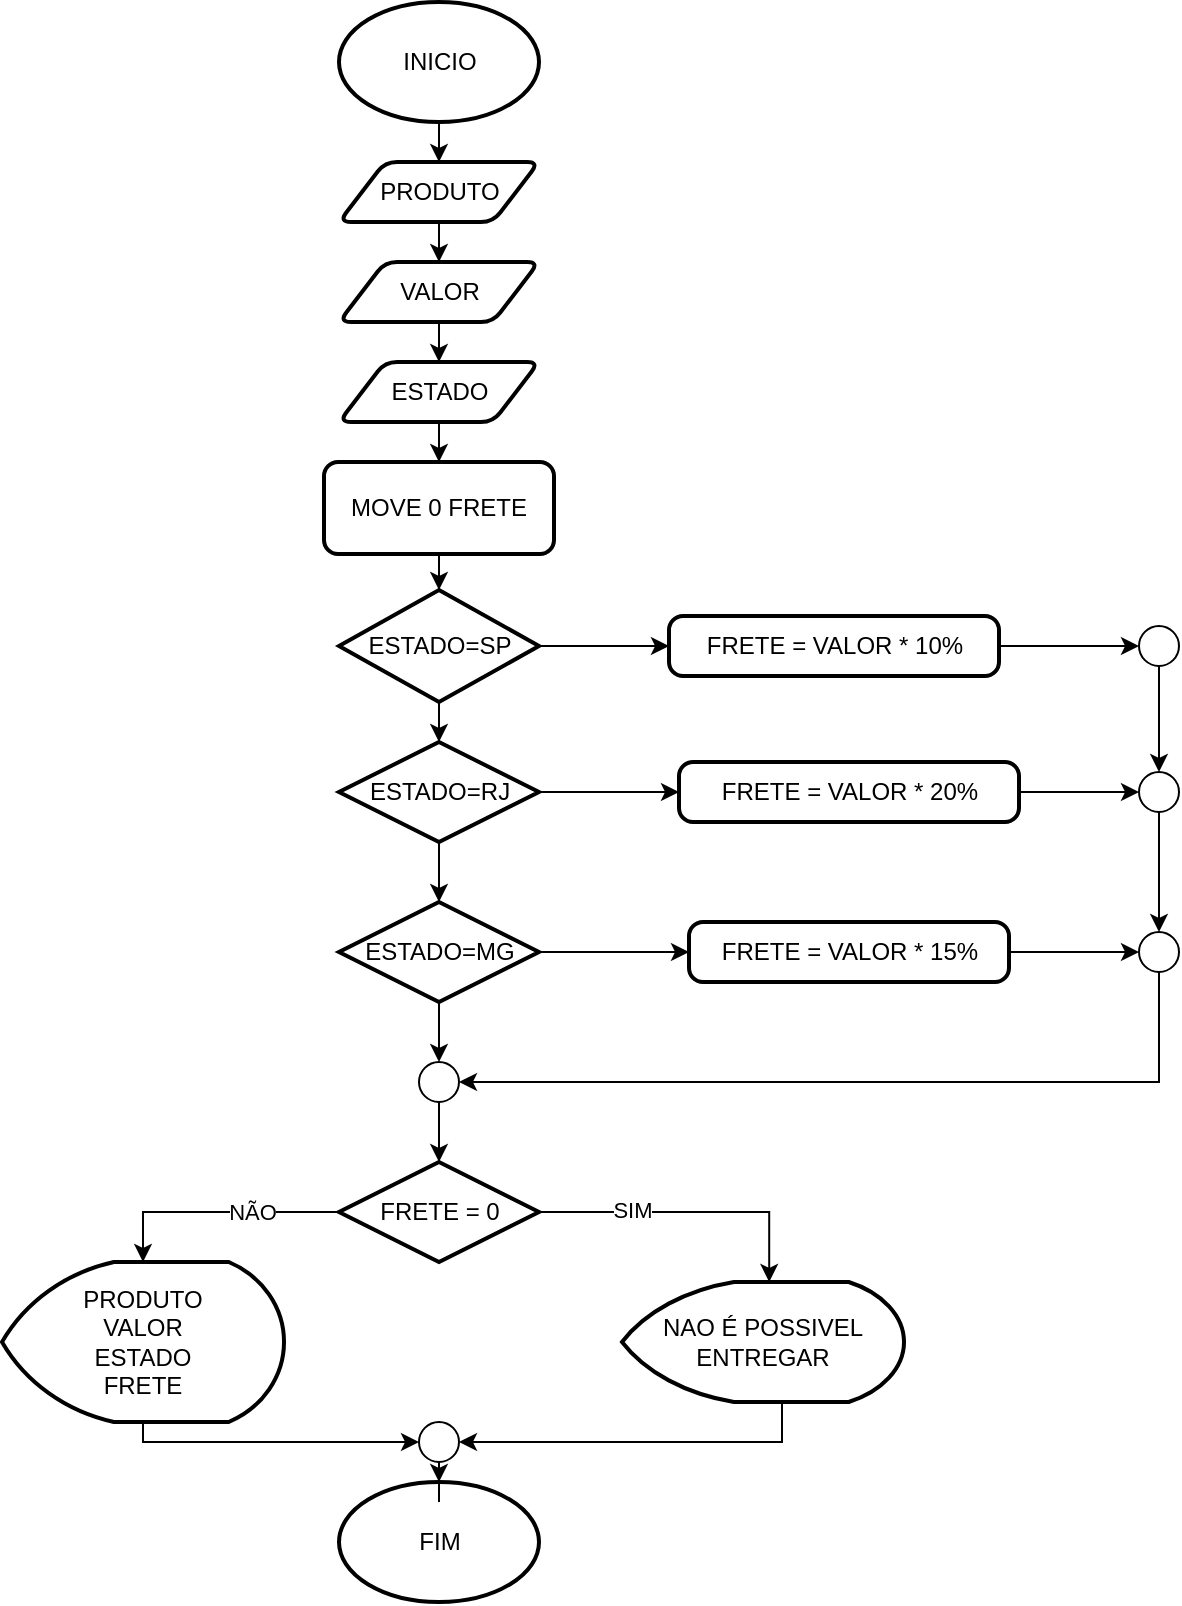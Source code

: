 <mxfile version="25.0.3">
  <diagram name="Página-1" id="oC2Louj4Pi4abNqRrnE7">
    <mxGraphModel dx="2390" dy="1300" grid="1" gridSize="10" guides="1" tooltips="1" connect="1" arrows="1" fold="1" page="1" pageScale="1" pageWidth="1169" pageHeight="827" math="0" shadow="0">
      <root>
        <mxCell id="0" />
        <mxCell id="1" parent="0" />
        <mxCell id="GxlFQaXuDz2sUsKo4eip-1" value="FIM" style="strokeWidth=2;html=1;shape=mxgraph.flowchart.start_1;whiteSpace=wrap;" vertex="1" parent="1">
          <mxGeometry x="458.5" y="755" width="100" height="60" as="geometry" />
        </mxCell>
        <mxCell id="GxlFQaXuDz2sUsKo4eip-6" style="edgeStyle=orthogonalEdgeStyle;rounded=0;orthogonalLoop=1;jettySize=auto;html=1;exitX=0.5;exitY=1;exitDx=0;exitDy=0;exitPerimeter=0;" edge="1" parent="1" source="GxlFQaXuDz2sUsKo4eip-2" target="GxlFQaXuDz2sUsKo4eip-3">
          <mxGeometry relative="1" as="geometry" />
        </mxCell>
        <mxCell id="GxlFQaXuDz2sUsKo4eip-2" value="INICIO" style="strokeWidth=2;html=1;shape=mxgraph.flowchart.start_1;whiteSpace=wrap;" vertex="1" parent="1">
          <mxGeometry x="458.5" y="15" width="100" height="60" as="geometry" />
        </mxCell>
        <mxCell id="GxlFQaXuDz2sUsKo4eip-7" style="edgeStyle=orthogonalEdgeStyle;rounded=0;orthogonalLoop=1;jettySize=auto;html=1;exitX=0.5;exitY=1;exitDx=0;exitDy=0;" edge="1" parent="1" source="GxlFQaXuDz2sUsKo4eip-3" target="GxlFQaXuDz2sUsKo4eip-4">
          <mxGeometry relative="1" as="geometry" />
        </mxCell>
        <mxCell id="GxlFQaXuDz2sUsKo4eip-3" value="PRODUTO" style="shape=parallelogram;html=1;strokeWidth=2;perimeter=parallelogramPerimeter;whiteSpace=wrap;rounded=1;arcSize=12;size=0.23;" vertex="1" parent="1">
          <mxGeometry x="458.5" y="95" width="100" height="30" as="geometry" />
        </mxCell>
        <mxCell id="GxlFQaXuDz2sUsKo4eip-8" style="edgeStyle=orthogonalEdgeStyle;rounded=0;orthogonalLoop=1;jettySize=auto;html=1;exitX=0.5;exitY=1;exitDx=0;exitDy=0;" edge="1" parent="1" source="GxlFQaXuDz2sUsKo4eip-4" target="GxlFQaXuDz2sUsKo4eip-5">
          <mxGeometry relative="1" as="geometry" />
        </mxCell>
        <mxCell id="GxlFQaXuDz2sUsKo4eip-4" value="VALOR" style="shape=parallelogram;html=1;strokeWidth=2;perimeter=parallelogramPerimeter;whiteSpace=wrap;rounded=1;arcSize=12;size=0.23;" vertex="1" parent="1">
          <mxGeometry x="458.5" y="145" width="100" height="30" as="geometry" />
        </mxCell>
        <mxCell id="GxlFQaXuDz2sUsKo4eip-5" value="ESTADO" style="shape=parallelogram;html=1;strokeWidth=2;perimeter=parallelogramPerimeter;whiteSpace=wrap;rounded=1;arcSize=12;size=0.23;" vertex="1" parent="1">
          <mxGeometry x="458.5" y="195" width="100" height="30" as="geometry" />
        </mxCell>
        <mxCell id="GxlFQaXuDz2sUsKo4eip-10" style="edgeStyle=orthogonalEdgeStyle;rounded=0;orthogonalLoop=1;jettySize=auto;html=1;entryX=0.5;entryY=0;entryDx=0;entryDy=0;" edge="1" parent="1" source="GxlFQaXuDz2sUsKo4eip-5" target="GxlFQaXuDz2sUsKo4eip-11">
          <mxGeometry relative="1" as="geometry">
            <mxPoint x="508.5" y="375" as="targetPoint" />
          </mxGeometry>
        </mxCell>
        <mxCell id="GxlFQaXuDz2sUsKo4eip-21" style="edgeStyle=orthogonalEdgeStyle;rounded=0;orthogonalLoop=1;jettySize=auto;html=1;exitX=0.5;exitY=1;exitDx=0;exitDy=0;" edge="1" parent="1" source="GxlFQaXuDz2sUsKo4eip-11" target="GxlFQaXuDz2sUsKo4eip-12">
          <mxGeometry relative="1" as="geometry" />
        </mxCell>
        <mxCell id="GxlFQaXuDz2sUsKo4eip-11" value="MOVE 0 FRETE" style="rounded=1;whiteSpace=wrap;html=1;absoluteArcSize=1;arcSize=14;strokeWidth=2;" vertex="1" parent="1">
          <mxGeometry x="451" y="245" width="115" height="46" as="geometry" />
        </mxCell>
        <mxCell id="GxlFQaXuDz2sUsKo4eip-18" style="edgeStyle=orthogonalEdgeStyle;rounded=0;orthogonalLoop=1;jettySize=auto;html=1;entryX=0;entryY=0.5;entryDx=0;entryDy=0;" edge="1" parent="1" source="GxlFQaXuDz2sUsKo4eip-12" target="GxlFQaXuDz2sUsKo4eip-15">
          <mxGeometry relative="1" as="geometry" />
        </mxCell>
        <mxCell id="GxlFQaXuDz2sUsKo4eip-22" style="edgeStyle=orthogonalEdgeStyle;rounded=0;orthogonalLoop=1;jettySize=auto;html=1;exitX=0.5;exitY=1;exitDx=0;exitDy=0;exitPerimeter=0;" edge="1" parent="1" source="GxlFQaXuDz2sUsKo4eip-12" target="GxlFQaXuDz2sUsKo4eip-13">
          <mxGeometry relative="1" as="geometry" />
        </mxCell>
        <mxCell id="GxlFQaXuDz2sUsKo4eip-12" value="ESTADO=SP" style="strokeWidth=2;html=1;shape=mxgraph.flowchart.decision;whiteSpace=wrap;" vertex="1" parent="1">
          <mxGeometry x="458.5" y="309" width="100" height="56" as="geometry" />
        </mxCell>
        <mxCell id="GxlFQaXuDz2sUsKo4eip-19" style="edgeStyle=orthogonalEdgeStyle;rounded=0;orthogonalLoop=1;jettySize=auto;html=1;entryX=0;entryY=0.5;entryDx=0;entryDy=0;" edge="1" parent="1" source="GxlFQaXuDz2sUsKo4eip-13" target="GxlFQaXuDz2sUsKo4eip-16">
          <mxGeometry relative="1" as="geometry" />
        </mxCell>
        <mxCell id="GxlFQaXuDz2sUsKo4eip-23" style="edgeStyle=orthogonalEdgeStyle;rounded=0;orthogonalLoop=1;jettySize=auto;html=1;exitX=0.5;exitY=1;exitDx=0;exitDy=0;exitPerimeter=0;" edge="1" parent="1" source="GxlFQaXuDz2sUsKo4eip-13" target="GxlFQaXuDz2sUsKo4eip-14">
          <mxGeometry relative="1" as="geometry" />
        </mxCell>
        <mxCell id="GxlFQaXuDz2sUsKo4eip-13" value="ESTADO=RJ" style="strokeWidth=2;html=1;shape=mxgraph.flowchart.decision;whiteSpace=wrap;" vertex="1" parent="1">
          <mxGeometry x="458.5" y="385" width="100" height="50" as="geometry" />
        </mxCell>
        <mxCell id="GxlFQaXuDz2sUsKo4eip-20" style="edgeStyle=orthogonalEdgeStyle;rounded=0;orthogonalLoop=1;jettySize=auto;html=1;" edge="1" parent="1" source="GxlFQaXuDz2sUsKo4eip-14" target="GxlFQaXuDz2sUsKo4eip-17">
          <mxGeometry relative="1" as="geometry" />
        </mxCell>
        <mxCell id="GxlFQaXuDz2sUsKo4eip-14" value="ESTADO=MG" style="strokeWidth=2;html=1;shape=mxgraph.flowchart.decision;whiteSpace=wrap;" vertex="1" parent="1">
          <mxGeometry x="458.5" y="465" width="100" height="50" as="geometry" />
        </mxCell>
        <mxCell id="GxlFQaXuDz2sUsKo4eip-15" value="FRETE = VALOR * 10%" style="rounded=1;whiteSpace=wrap;html=1;absoluteArcSize=1;arcSize=14;strokeWidth=2;" vertex="1" parent="1">
          <mxGeometry x="623.5" y="322" width="165" height="30" as="geometry" />
        </mxCell>
        <mxCell id="GxlFQaXuDz2sUsKo4eip-16" value="FRETE = VALOR * 20%" style="rounded=1;whiteSpace=wrap;html=1;absoluteArcSize=1;arcSize=14;strokeWidth=2;" vertex="1" parent="1">
          <mxGeometry x="628.5" y="395" width="170" height="30" as="geometry" />
        </mxCell>
        <mxCell id="GxlFQaXuDz2sUsKo4eip-17" value="FRETE = VALOR * 15%" style="rounded=1;whiteSpace=wrap;html=1;absoluteArcSize=1;arcSize=14;strokeWidth=2;" vertex="1" parent="1">
          <mxGeometry x="633.5" y="475" width="160" height="30" as="geometry" />
        </mxCell>
        <mxCell id="GxlFQaXuDz2sUsKo4eip-29" style="edgeStyle=orthogonalEdgeStyle;rounded=0;orthogonalLoop=1;jettySize=auto;html=1;" edge="1" parent="1" source="GxlFQaXuDz2sUsKo4eip-24" target="GxlFQaXuDz2sUsKo4eip-25">
          <mxGeometry relative="1" as="geometry" />
        </mxCell>
        <mxCell id="GxlFQaXuDz2sUsKo4eip-24" value="" style="strokeWidth=1;html=1;shape=mxgraph.flowchart.start_2;whiteSpace=wrap;" vertex="1" parent="1">
          <mxGeometry x="858.5" y="327" width="20" height="20" as="geometry" />
        </mxCell>
        <mxCell id="GxlFQaXuDz2sUsKo4eip-25" value="" style="strokeWidth=1;html=1;shape=mxgraph.flowchart.start_2;whiteSpace=wrap;" vertex="1" parent="1">
          <mxGeometry x="858.5" y="400" width="20" height="20" as="geometry" />
        </mxCell>
        <mxCell id="GxlFQaXuDz2sUsKo4eip-32" style="edgeStyle=orthogonalEdgeStyle;rounded=0;orthogonalLoop=1;jettySize=auto;html=1;exitX=0.5;exitY=1;exitDx=0;exitDy=0;exitPerimeter=0;entryX=1;entryY=0.5;entryDx=0;entryDy=0;entryPerimeter=0;" edge="1" parent="1" source="GxlFQaXuDz2sUsKo4eip-26" target="GxlFQaXuDz2sUsKo4eip-33">
          <mxGeometry relative="1" as="geometry">
            <mxPoint x="850" y="745" as="targetPoint" />
          </mxGeometry>
        </mxCell>
        <mxCell id="GxlFQaXuDz2sUsKo4eip-26" value="" style="strokeWidth=1;html=1;shape=mxgraph.flowchart.start_2;whiteSpace=wrap;" vertex="1" parent="1">
          <mxGeometry x="858.5" y="480" width="20" height="20" as="geometry" />
        </mxCell>
        <mxCell id="GxlFQaXuDz2sUsKo4eip-27" style="edgeStyle=orthogonalEdgeStyle;rounded=0;orthogonalLoop=1;jettySize=auto;html=1;exitX=1;exitY=0.5;exitDx=0;exitDy=0;entryX=0;entryY=0.5;entryDx=0;entryDy=0;entryPerimeter=0;" edge="1" parent="1" source="GxlFQaXuDz2sUsKo4eip-15" target="GxlFQaXuDz2sUsKo4eip-24">
          <mxGeometry relative="1" as="geometry" />
        </mxCell>
        <mxCell id="GxlFQaXuDz2sUsKo4eip-28" style="edgeStyle=orthogonalEdgeStyle;rounded=0;orthogonalLoop=1;jettySize=auto;html=1;exitX=1;exitY=0.5;exitDx=0;exitDy=0;entryX=0;entryY=0.5;entryDx=0;entryDy=0;entryPerimeter=0;" edge="1" parent="1" source="GxlFQaXuDz2sUsKo4eip-16" target="GxlFQaXuDz2sUsKo4eip-25">
          <mxGeometry relative="1" as="geometry" />
        </mxCell>
        <mxCell id="GxlFQaXuDz2sUsKo4eip-30" style="edgeStyle=orthogonalEdgeStyle;rounded=0;orthogonalLoop=1;jettySize=auto;html=1;exitX=0.5;exitY=1;exitDx=0;exitDy=0;exitPerimeter=0;entryX=0.5;entryY=0;entryDx=0;entryDy=0;entryPerimeter=0;" edge="1" parent="1" source="GxlFQaXuDz2sUsKo4eip-25" target="GxlFQaXuDz2sUsKo4eip-26">
          <mxGeometry relative="1" as="geometry" />
        </mxCell>
        <mxCell id="GxlFQaXuDz2sUsKo4eip-31" style="edgeStyle=orthogonalEdgeStyle;rounded=0;orthogonalLoop=1;jettySize=auto;html=1;entryX=0;entryY=0.5;entryDx=0;entryDy=0;entryPerimeter=0;" edge="1" parent="1" source="GxlFQaXuDz2sUsKo4eip-17" target="GxlFQaXuDz2sUsKo4eip-26">
          <mxGeometry relative="1" as="geometry" />
        </mxCell>
        <mxCell id="GxlFQaXuDz2sUsKo4eip-36" style="edgeStyle=orthogonalEdgeStyle;rounded=0;orthogonalLoop=1;jettySize=auto;html=1;" edge="1" parent="1" source="GxlFQaXuDz2sUsKo4eip-33" target="GxlFQaXuDz2sUsKo4eip-35">
          <mxGeometry relative="1" as="geometry" />
        </mxCell>
        <mxCell id="GxlFQaXuDz2sUsKo4eip-33" value="" style="strokeWidth=1;html=1;shape=mxgraph.flowchart.start_2;whiteSpace=wrap;" vertex="1" parent="1">
          <mxGeometry x="498.5" y="545" width="20" height="20" as="geometry" />
        </mxCell>
        <mxCell id="GxlFQaXuDz2sUsKo4eip-34" style="edgeStyle=orthogonalEdgeStyle;rounded=0;orthogonalLoop=1;jettySize=auto;html=1;entryX=0.5;entryY=0;entryDx=0;entryDy=0;entryPerimeter=0;" edge="1" parent="1" source="GxlFQaXuDz2sUsKo4eip-14" target="GxlFQaXuDz2sUsKo4eip-33">
          <mxGeometry relative="1" as="geometry" />
        </mxCell>
        <mxCell id="GxlFQaXuDz2sUsKo4eip-37" style="edgeStyle=orthogonalEdgeStyle;rounded=0;orthogonalLoop=1;jettySize=auto;html=1;entryX=0.522;entryY=0;entryDx=0;entryDy=0;entryPerimeter=0;" edge="1" parent="1" source="GxlFQaXuDz2sUsKo4eip-35" target="GxlFQaXuDz2sUsKo4eip-38">
          <mxGeometry relative="1" as="geometry">
            <mxPoint x="710" y="705" as="targetPoint" />
          </mxGeometry>
        </mxCell>
        <mxCell id="GxlFQaXuDz2sUsKo4eip-41" value="SIM" style="edgeLabel;html=1;align=center;verticalAlign=middle;resizable=0;points=[];" vertex="1" connectable="0" parent="GxlFQaXuDz2sUsKo4eip-37">
          <mxGeometry x="-0.388" y="1" relative="1" as="geometry">
            <mxPoint as="offset" />
          </mxGeometry>
        </mxCell>
        <mxCell id="GxlFQaXuDz2sUsKo4eip-35" value="FRETE = 0" style="strokeWidth=2;html=1;shape=mxgraph.flowchart.decision;whiteSpace=wrap;" vertex="1" parent="1">
          <mxGeometry x="458.5" y="595" width="100" height="50" as="geometry" />
        </mxCell>
        <mxCell id="GxlFQaXuDz2sUsKo4eip-38" value="NAO É POSSIVEL ENTREGAR" style="strokeWidth=2;html=1;shape=mxgraph.flowchart.display;whiteSpace=wrap;" vertex="1" parent="1">
          <mxGeometry x="600" y="655" width="141" height="60" as="geometry" />
        </mxCell>
        <mxCell id="GxlFQaXuDz2sUsKo4eip-45" style="edgeStyle=orthogonalEdgeStyle;rounded=0;orthogonalLoop=1;jettySize=auto;html=1;entryX=0;entryY=0.5;entryDx=0;entryDy=0;entryPerimeter=0;" edge="1" parent="1" source="GxlFQaXuDz2sUsKo4eip-39" target="GxlFQaXuDz2sUsKo4eip-44">
          <mxGeometry relative="1" as="geometry">
            <Array as="points">
              <mxPoint x="361" y="735" />
            </Array>
          </mxGeometry>
        </mxCell>
        <mxCell id="GxlFQaXuDz2sUsKo4eip-39" value="PRODUTO&lt;div&gt;VALOR&lt;br&gt;ESTADO&lt;/div&gt;&lt;div&gt;FRETE&lt;/div&gt;" style="strokeWidth=2;html=1;shape=mxgraph.flowchart.display;whiteSpace=wrap;" vertex="1" parent="1">
          <mxGeometry x="290" y="645" width="141" height="80" as="geometry" />
        </mxCell>
        <mxCell id="GxlFQaXuDz2sUsKo4eip-40" style="edgeStyle=orthogonalEdgeStyle;rounded=0;orthogonalLoop=1;jettySize=auto;html=1;entryX=0.5;entryY=0;entryDx=0;entryDy=0;entryPerimeter=0;" edge="1" parent="1" source="GxlFQaXuDz2sUsKo4eip-35" target="GxlFQaXuDz2sUsKo4eip-39">
          <mxGeometry relative="1" as="geometry" />
        </mxCell>
        <mxCell id="GxlFQaXuDz2sUsKo4eip-42" value="NÃO" style="edgeLabel;html=1;align=center;verticalAlign=middle;resizable=0;points=[];" vertex="1" connectable="0" parent="GxlFQaXuDz2sUsKo4eip-40">
          <mxGeometry x="-0.289" relative="1" as="geometry">
            <mxPoint as="offset" />
          </mxGeometry>
        </mxCell>
        <mxCell id="GxlFQaXuDz2sUsKo4eip-47" style="edgeStyle=orthogonalEdgeStyle;rounded=0;orthogonalLoop=1;jettySize=auto;html=1;exitX=0.5;exitY=1;exitDx=0;exitDy=0;exitPerimeter=0;" edge="1" parent="1" source="GxlFQaXuDz2sUsKo4eip-44" target="GxlFQaXuDz2sUsKo4eip-1">
          <mxGeometry relative="1" as="geometry" />
        </mxCell>
        <mxCell id="GxlFQaXuDz2sUsKo4eip-44" value="" style="strokeWidth=1;html=1;shape=mxgraph.flowchart.start_2;whiteSpace=wrap;" vertex="1" parent="1">
          <mxGeometry x="498.5" y="725" width="20" height="20" as="geometry" />
        </mxCell>
        <mxCell id="GxlFQaXuDz2sUsKo4eip-46" style="edgeStyle=orthogonalEdgeStyle;rounded=0;orthogonalLoop=1;jettySize=auto;html=1;entryX=1;entryY=0.5;entryDx=0;entryDy=0;entryPerimeter=0;" edge="1" parent="1" source="GxlFQaXuDz2sUsKo4eip-38" target="GxlFQaXuDz2sUsKo4eip-44">
          <mxGeometry relative="1" as="geometry">
            <Array as="points">
              <mxPoint x="680" y="735" />
            </Array>
          </mxGeometry>
        </mxCell>
      </root>
    </mxGraphModel>
  </diagram>
</mxfile>
